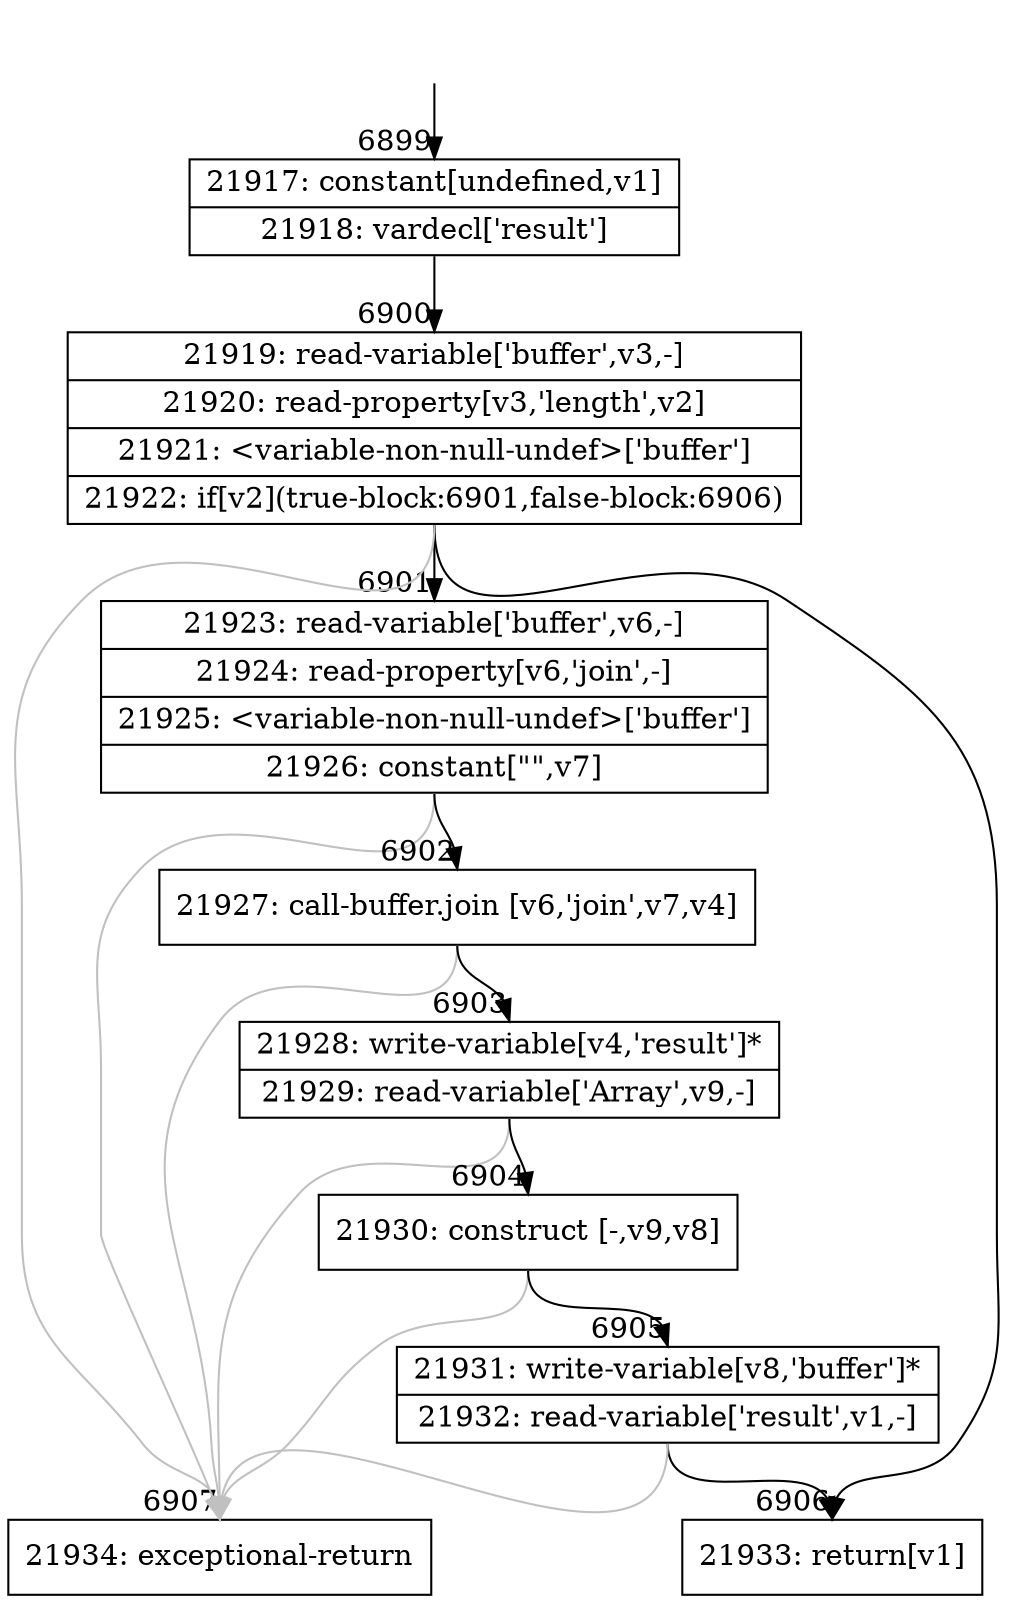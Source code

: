 digraph {
rankdir="TD"
BB_entry620[shape=none,label=""];
BB_entry620 -> BB6899 [tailport=s, headport=n, headlabel="    6899"]
BB6899 [shape=record label="{21917: constant[undefined,v1]|21918: vardecl['result']}" ] 
BB6899 -> BB6900 [tailport=s, headport=n, headlabel="      6900"]
BB6900 [shape=record label="{21919: read-variable['buffer',v3,-]|21920: read-property[v3,'length',v2]|21921: \<variable-non-null-undef\>['buffer']|21922: if[v2](true-block:6901,false-block:6906)}" ] 
BB6900 -> BB6901 [tailport=s, headport=n, headlabel="      6901"]
BB6900 -> BB6906 [tailport=s, headport=n, headlabel="      6906"]
BB6900 -> BB6907 [tailport=s, headport=n, color=gray, headlabel="      6907"]
BB6901 [shape=record label="{21923: read-variable['buffer',v6,-]|21924: read-property[v6,'join',-]|21925: \<variable-non-null-undef\>['buffer']|21926: constant[\"\",v7]}" ] 
BB6901 -> BB6902 [tailport=s, headport=n, headlabel="      6902"]
BB6901 -> BB6907 [tailport=s, headport=n, color=gray]
BB6902 [shape=record label="{21927: call-buffer.join [v6,'join',v7,v4]}" ] 
BB6902 -> BB6903 [tailport=s, headport=n, headlabel="      6903"]
BB6902 -> BB6907 [tailport=s, headport=n, color=gray]
BB6903 [shape=record label="{21928: write-variable[v4,'result']*|21929: read-variable['Array',v9,-]}" ] 
BB6903 -> BB6904 [tailport=s, headport=n, headlabel="      6904"]
BB6903 -> BB6907 [tailport=s, headport=n, color=gray]
BB6904 [shape=record label="{21930: construct [-,v9,v8]}" ] 
BB6904 -> BB6905 [tailport=s, headport=n, headlabel="      6905"]
BB6904 -> BB6907 [tailport=s, headport=n, color=gray]
BB6905 [shape=record label="{21931: write-variable[v8,'buffer']*|21932: read-variable['result',v1,-]}" ] 
BB6905 -> BB6906 [tailport=s, headport=n]
BB6905 -> BB6907 [tailport=s, headport=n, color=gray]
BB6906 [shape=record label="{21933: return[v1]}" ] 
BB6907 [shape=record label="{21934: exceptional-return}" ] 
//#$~ 3993
}
